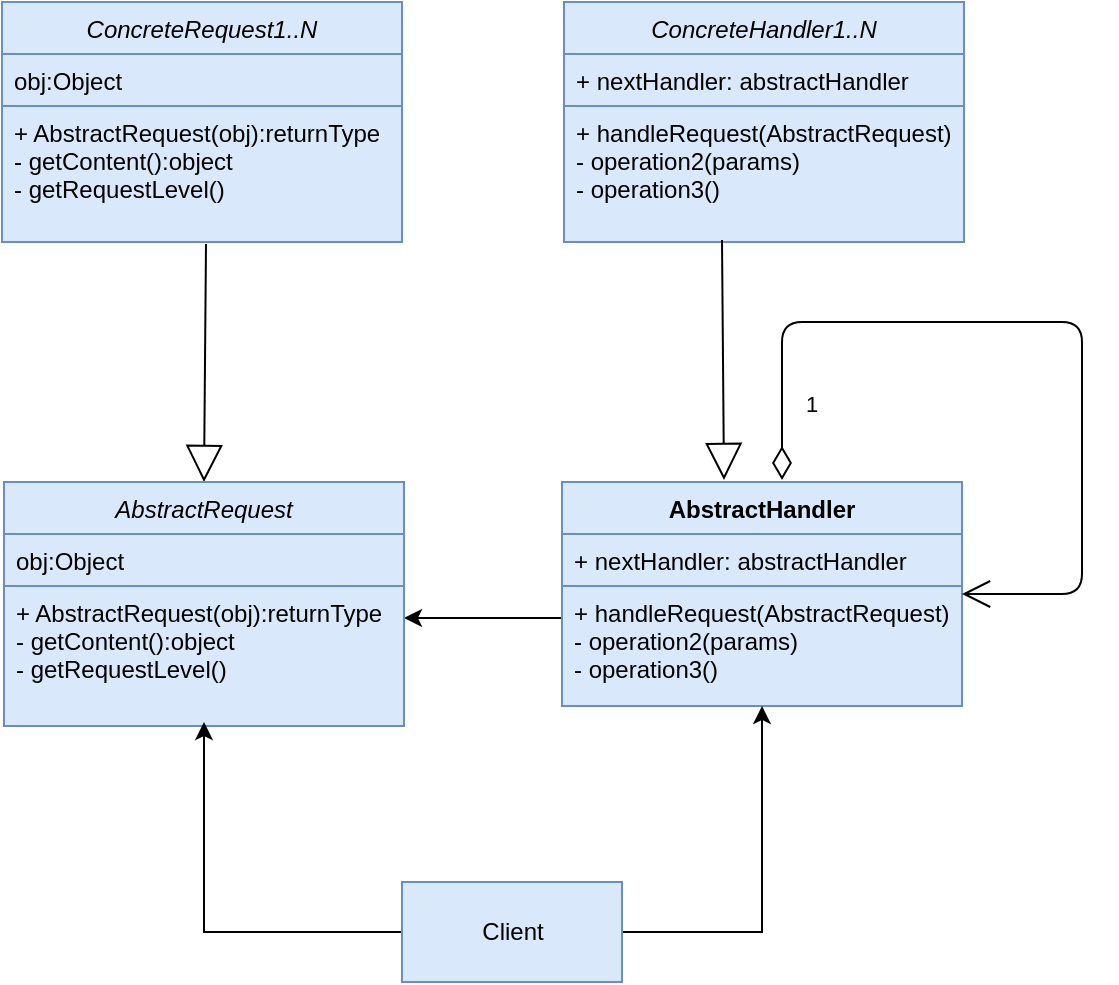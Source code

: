 <mxfile version="12.7.9" type="github">
  <diagram id="C5RBs43oDa-KdzZeNtuy" name="Page-1">
    <mxGraphModel dx="875" dy="639" grid="1" gridSize="10" guides="1" tooltips="1" connect="1" arrows="1" fold="1" page="1" pageScale="1" pageWidth="827" pageHeight="1169" math="0" shadow="0">
      <root>
        <mxCell id="WIyWlLk6GJQsqaUBKTNV-0" />
        <mxCell id="WIyWlLk6GJQsqaUBKTNV-1" parent="WIyWlLk6GJQsqaUBKTNV-0" />
        <mxCell id="zkfFHV4jXpPFQw0GAbJ--0" value="ConcreteRequest1..N" style="swimlane;fontStyle=2;align=center;verticalAlign=top;childLayout=stackLayout;horizontal=1;startSize=26;horizontalStack=0;resizeParent=1;resizeLast=0;collapsible=1;marginBottom=0;rounded=0;shadow=0;strokeWidth=1;fillColor=#dae8fc;strokeColor=#6c8ebf;" parent="WIyWlLk6GJQsqaUBKTNV-1" vertex="1">
          <mxGeometry x="80" y="40" width="200" height="120" as="geometry">
            <mxRectangle x="230" y="140" width="160" height="26" as="alternateBounds" />
          </mxGeometry>
        </mxCell>
        <mxCell id="zkfFHV4jXpPFQw0GAbJ--1" value="obj:Object" style="text;align=left;verticalAlign=top;spacingLeft=4;spacingRight=4;overflow=hidden;rotatable=0;points=[[0,0.5],[1,0.5]];portConstraint=eastwest;fillColor=#dae8fc;strokeColor=#6c8ebf;" parent="zkfFHV4jXpPFQw0GAbJ--0" vertex="1">
          <mxGeometry y="26" width="200" height="26" as="geometry" />
        </mxCell>
        <mxCell id="zkfFHV4jXpPFQw0GAbJ--5" value="+ AbstractRequest(obj):returnType&#xa;- getContent():object&#xa;- getRequestLevel()&#xa;" style="text;align=left;verticalAlign=top;spacingLeft=4;spacingRight=4;overflow=hidden;rotatable=0;points=[[0,0.5],[1,0.5]];portConstraint=eastwest;fillColor=#dae8fc;strokeColor=#6c8ebf;" parent="zkfFHV4jXpPFQw0GAbJ--0" vertex="1">
          <mxGeometry y="52" width="200" height="68" as="geometry" />
        </mxCell>
        <mxCell id="Vdxp6afpkObVpgGadK75-18" value="" style="endArrow=block;endSize=16;endFill=0;html=1;entryX=0.5;entryY=0;entryDx=0;entryDy=0;exitX=0.51;exitY=1.015;exitDx=0;exitDy=0;exitPerimeter=0;" parent="WIyWlLk6GJQsqaUBKTNV-1" source="zkfFHV4jXpPFQw0GAbJ--5" target="Vdxp6afpkObVpgGadK75-19" edge="1">
          <mxGeometry width="160" relative="1" as="geometry">
            <mxPoint x="180" y="190" as="sourcePoint" />
            <mxPoint x="180" y="256" as="targetPoint" />
          </mxGeometry>
        </mxCell>
        <mxCell id="Vdxp6afpkObVpgGadK75-19" value="AbstractRequest" style="swimlane;fontStyle=2;align=center;verticalAlign=top;childLayout=stackLayout;horizontal=1;startSize=26;horizontalStack=0;resizeParent=1;resizeLast=0;collapsible=1;marginBottom=0;rounded=0;shadow=0;strokeWidth=1;fillColor=#dae8fc;strokeColor=#6c8ebf;" parent="WIyWlLk6GJQsqaUBKTNV-1" vertex="1">
          <mxGeometry x="81" y="280" width="200" height="120" as="geometry">
            <mxRectangle x="230" y="140" width="160" height="26" as="alternateBounds" />
          </mxGeometry>
        </mxCell>
        <mxCell id="Vdxp6afpkObVpgGadK75-20" value="obj:Object" style="text;align=left;verticalAlign=top;spacingLeft=4;spacingRight=4;overflow=hidden;rotatable=0;points=[[0,0.5],[1,0.5]];portConstraint=eastwest;fillColor=#dae8fc;strokeColor=#6c8ebf;" parent="Vdxp6afpkObVpgGadK75-19" vertex="1">
          <mxGeometry y="26" width="200" height="26" as="geometry" />
        </mxCell>
        <mxCell id="Vdxp6afpkObVpgGadK75-29" value="" style="edgeStyle=orthogonalEdgeStyle;rounded=0;orthogonalLoop=1;jettySize=auto;html=1;" parent="WIyWlLk6GJQsqaUBKTNV-1" edge="1">
          <mxGeometry relative="1" as="geometry">
            <mxPoint x="360" y="348" as="sourcePoint" />
            <mxPoint x="281" y="348" as="targetPoint" />
          </mxGeometry>
        </mxCell>
        <mxCell id="Vdxp6afpkObVpgGadK75-30" value="+ AbstractRequest(obj):returnType&#xa;- getContent():object&#xa;- getRequestLevel()&#xa;" style="text;align=left;verticalAlign=top;spacingLeft=4;spacingRight=4;overflow=hidden;rotatable=0;points=[[0,0.5],[1,0.5]];portConstraint=eastwest;fillColor=#dae8fc;strokeColor=#6c8ebf;" parent="WIyWlLk6GJQsqaUBKTNV-1" vertex="1">
          <mxGeometry x="81" y="332" width="200" height="70" as="geometry" />
        </mxCell>
        <mxCell id="Vdxp6afpkObVpgGadK75-34" value="AbstractHandler" style="swimlane;fontStyle=1;align=center;verticalAlign=top;childLayout=stackLayout;horizontal=1;startSize=26;horizontalStack=0;resizeParent=1;resizeParentMax=0;resizeLast=0;collapsible=1;marginBottom=0;fillColor=#dae8fc;strokeColor=#6c8ebf;" parent="WIyWlLk6GJQsqaUBKTNV-1" vertex="1">
          <mxGeometry x="360" y="280" width="200" height="112" as="geometry" />
        </mxCell>
        <mxCell id="Vdxp6afpkObVpgGadK75-35" value="+ nextHandler: abstractHandler" style="text;strokeColor=#6c8ebf;fillColor=#dae8fc;align=left;verticalAlign=top;spacingLeft=4;spacingRight=4;overflow=hidden;rotatable=0;points=[[0,0.5],[1,0.5]];portConstraint=eastwest;" parent="Vdxp6afpkObVpgGadK75-34" vertex="1">
          <mxGeometry y="26" width="200" height="26" as="geometry" />
        </mxCell>
        <mxCell id="Vdxp6afpkObVpgGadK75-36" value="" style="line;strokeWidth=1;fillColor=#dae8fc;align=left;verticalAlign=middle;spacingTop=-1;spacingLeft=3;spacingRight=3;rotatable=0;labelPosition=right;points=[];portConstraint=eastwest;strokeColor=#6c8ebf;" parent="Vdxp6afpkObVpgGadK75-34" vertex="1">
          <mxGeometry y="52" width="200" as="geometry" />
        </mxCell>
        <mxCell id="Vdxp6afpkObVpgGadK75-37" value="+ handleRequest(AbstractRequest)&#xa;- operation2(params)&#xa;- operation3()" style="text;strokeColor=#6c8ebf;fillColor=#dae8fc;align=left;verticalAlign=top;spacingLeft=4;spacingRight=4;overflow=hidden;rotatable=0;points=[[0,0.5],[1,0.5]];portConstraint=eastwest;" parent="Vdxp6afpkObVpgGadK75-34" vertex="1">
          <mxGeometry y="52" width="200" height="60" as="geometry" />
        </mxCell>
        <mxCell id="Vdxp6afpkObVpgGadK75-43" value="1" style="endArrow=open;html=1;endSize=12;startArrow=diamondThin;startSize=14;startFill=0;edgeStyle=orthogonalEdgeStyle;align=left;verticalAlign=bottom;entryX=1;entryY=0.5;entryDx=0;entryDy=0;" parent="WIyWlLk6GJQsqaUBKTNV-1" target="Vdxp6afpkObVpgGadK75-34" edge="1">
          <mxGeometry x="-0.864" y="-10" relative="1" as="geometry">
            <mxPoint x="470" y="279" as="sourcePoint" />
            <mxPoint x="620" y="190" as="targetPoint" />
            <Array as="points">
              <mxPoint x="470" y="200" />
              <mxPoint x="620" y="200" />
              <mxPoint x="620" y="336" />
            </Array>
            <mxPoint as="offset" />
          </mxGeometry>
        </mxCell>
        <mxCell id="Vdxp6afpkObVpgGadK75-45" style="edgeStyle=orthogonalEdgeStyle;rounded=0;orthogonalLoop=1;jettySize=auto;html=1;exitX=1;exitY=0.5;exitDx=0;exitDy=0;entryX=0.5;entryY=1;entryDx=0;entryDy=0;" parent="WIyWlLk6GJQsqaUBKTNV-1" source="Vdxp6afpkObVpgGadK75-44" target="Vdxp6afpkObVpgGadK75-34" edge="1">
          <mxGeometry relative="1" as="geometry" />
        </mxCell>
        <mxCell id="Vdxp6afpkObVpgGadK75-46" style="edgeStyle=orthogonalEdgeStyle;rounded=0;orthogonalLoop=1;jettySize=auto;html=1;exitX=0;exitY=0.5;exitDx=0;exitDy=0;entryX=0.5;entryY=1;entryDx=0;entryDy=0;" parent="WIyWlLk6GJQsqaUBKTNV-1" source="Vdxp6afpkObVpgGadK75-44" target="Vdxp6afpkObVpgGadK75-19" edge="1">
          <mxGeometry relative="1" as="geometry" />
        </mxCell>
        <mxCell id="Vdxp6afpkObVpgGadK75-44" value="Client" style="html=1;strokeColor=#6c8ebf;fillColor=#dae8fc;" parent="WIyWlLk6GJQsqaUBKTNV-1" vertex="1">
          <mxGeometry x="280" y="480" width="110" height="50" as="geometry" />
        </mxCell>
        <mxCell id="Vdxp6afpkObVpgGadK75-47" value="ConcreteHandler1..N" style="swimlane;fontStyle=2;align=center;verticalAlign=top;childLayout=stackLayout;horizontal=1;startSize=26;horizontalStack=0;resizeParent=1;resizeLast=0;collapsible=1;marginBottom=0;rounded=0;shadow=0;strokeWidth=1;fillColor=#dae8fc;strokeColor=#6c8ebf;" parent="WIyWlLk6GJQsqaUBKTNV-1" vertex="1">
          <mxGeometry x="361" y="40" width="200" height="120" as="geometry">
            <mxRectangle x="230" y="140" width="160" height="26" as="alternateBounds" />
          </mxGeometry>
        </mxCell>
        <mxCell id="Vdxp6afpkObVpgGadK75-48" value="+ nextHandler: abstractHandler" style="text;align=left;verticalAlign=top;spacingLeft=4;spacingRight=4;overflow=hidden;rotatable=0;points=[[0,0.5],[1,0.5]];portConstraint=eastwest;fillColor=#dae8fc;strokeColor=#6c8ebf;" parent="Vdxp6afpkObVpgGadK75-47" vertex="1">
          <mxGeometry y="26" width="200" height="26" as="geometry" />
        </mxCell>
        <mxCell id="Vdxp6afpkObVpgGadK75-49" value="+ handleRequest(AbstractRequest)&#xa;- operation2(params)&#xa;- operation3()&#xa;" style="text;align=left;verticalAlign=top;spacingLeft=4;spacingRight=4;overflow=hidden;rotatable=0;points=[[0,0.5],[1,0.5]];portConstraint=eastwest;fillColor=#dae8fc;strokeColor=#6c8ebf;" parent="Vdxp6afpkObVpgGadK75-47" vertex="1">
          <mxGeometry y="52" width="200" height="68" as="geometry" />
        </mxCell>
        <mxCell id="J5Oxn0vOuqLZSD0XV0E0-2" value="" style="endArrow=block;endSize=16;endFill=0;html=1;exitX=0.395;exitY=0.985;exitDx=0;exitDy=0;exitPerimeter=0;entryX=0.405;entryY=-0.009;entryDx=0;entryDy=0;entryPerimeter=0;" edge="1" parent="WIyWlLk6GJQsqaUBKTNV-1" source="Vdxp6afpkObVpgGadK75-49" target="Vdxp6afpkObVpgGadK75-34">
          <mxGeometry width="160" relative="1" as="geometry">
            <mxPoint x="260" y="280" as="sourcePoint" />
            <mxPoint x="420" y="280" as="targetPoint" />
          </mxGeometry>
        </mxCell>
      </root>
    </mxGraphModel>
  </diagram>
</mxfile>
